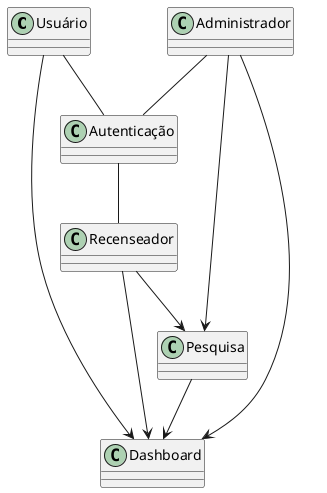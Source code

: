 @startuml diagrama_de_classes

class Usuário {
}

class Recenseador {
}

class Administrador {
}

class Pesquisa {
}

class Dashboard {
}

class Autenticação{
}

Usuário  -->  Dashboard
Autenticação -- Recenseador
Administrador -- Autenticação
Pesquisa --> Dashboard
Administrador --> Pesquisa
Recenseador --> Pesquisa
Usuário -- Autenticação
Recenseador --> Dashboard
Administrador --> Dashboard

@enduml